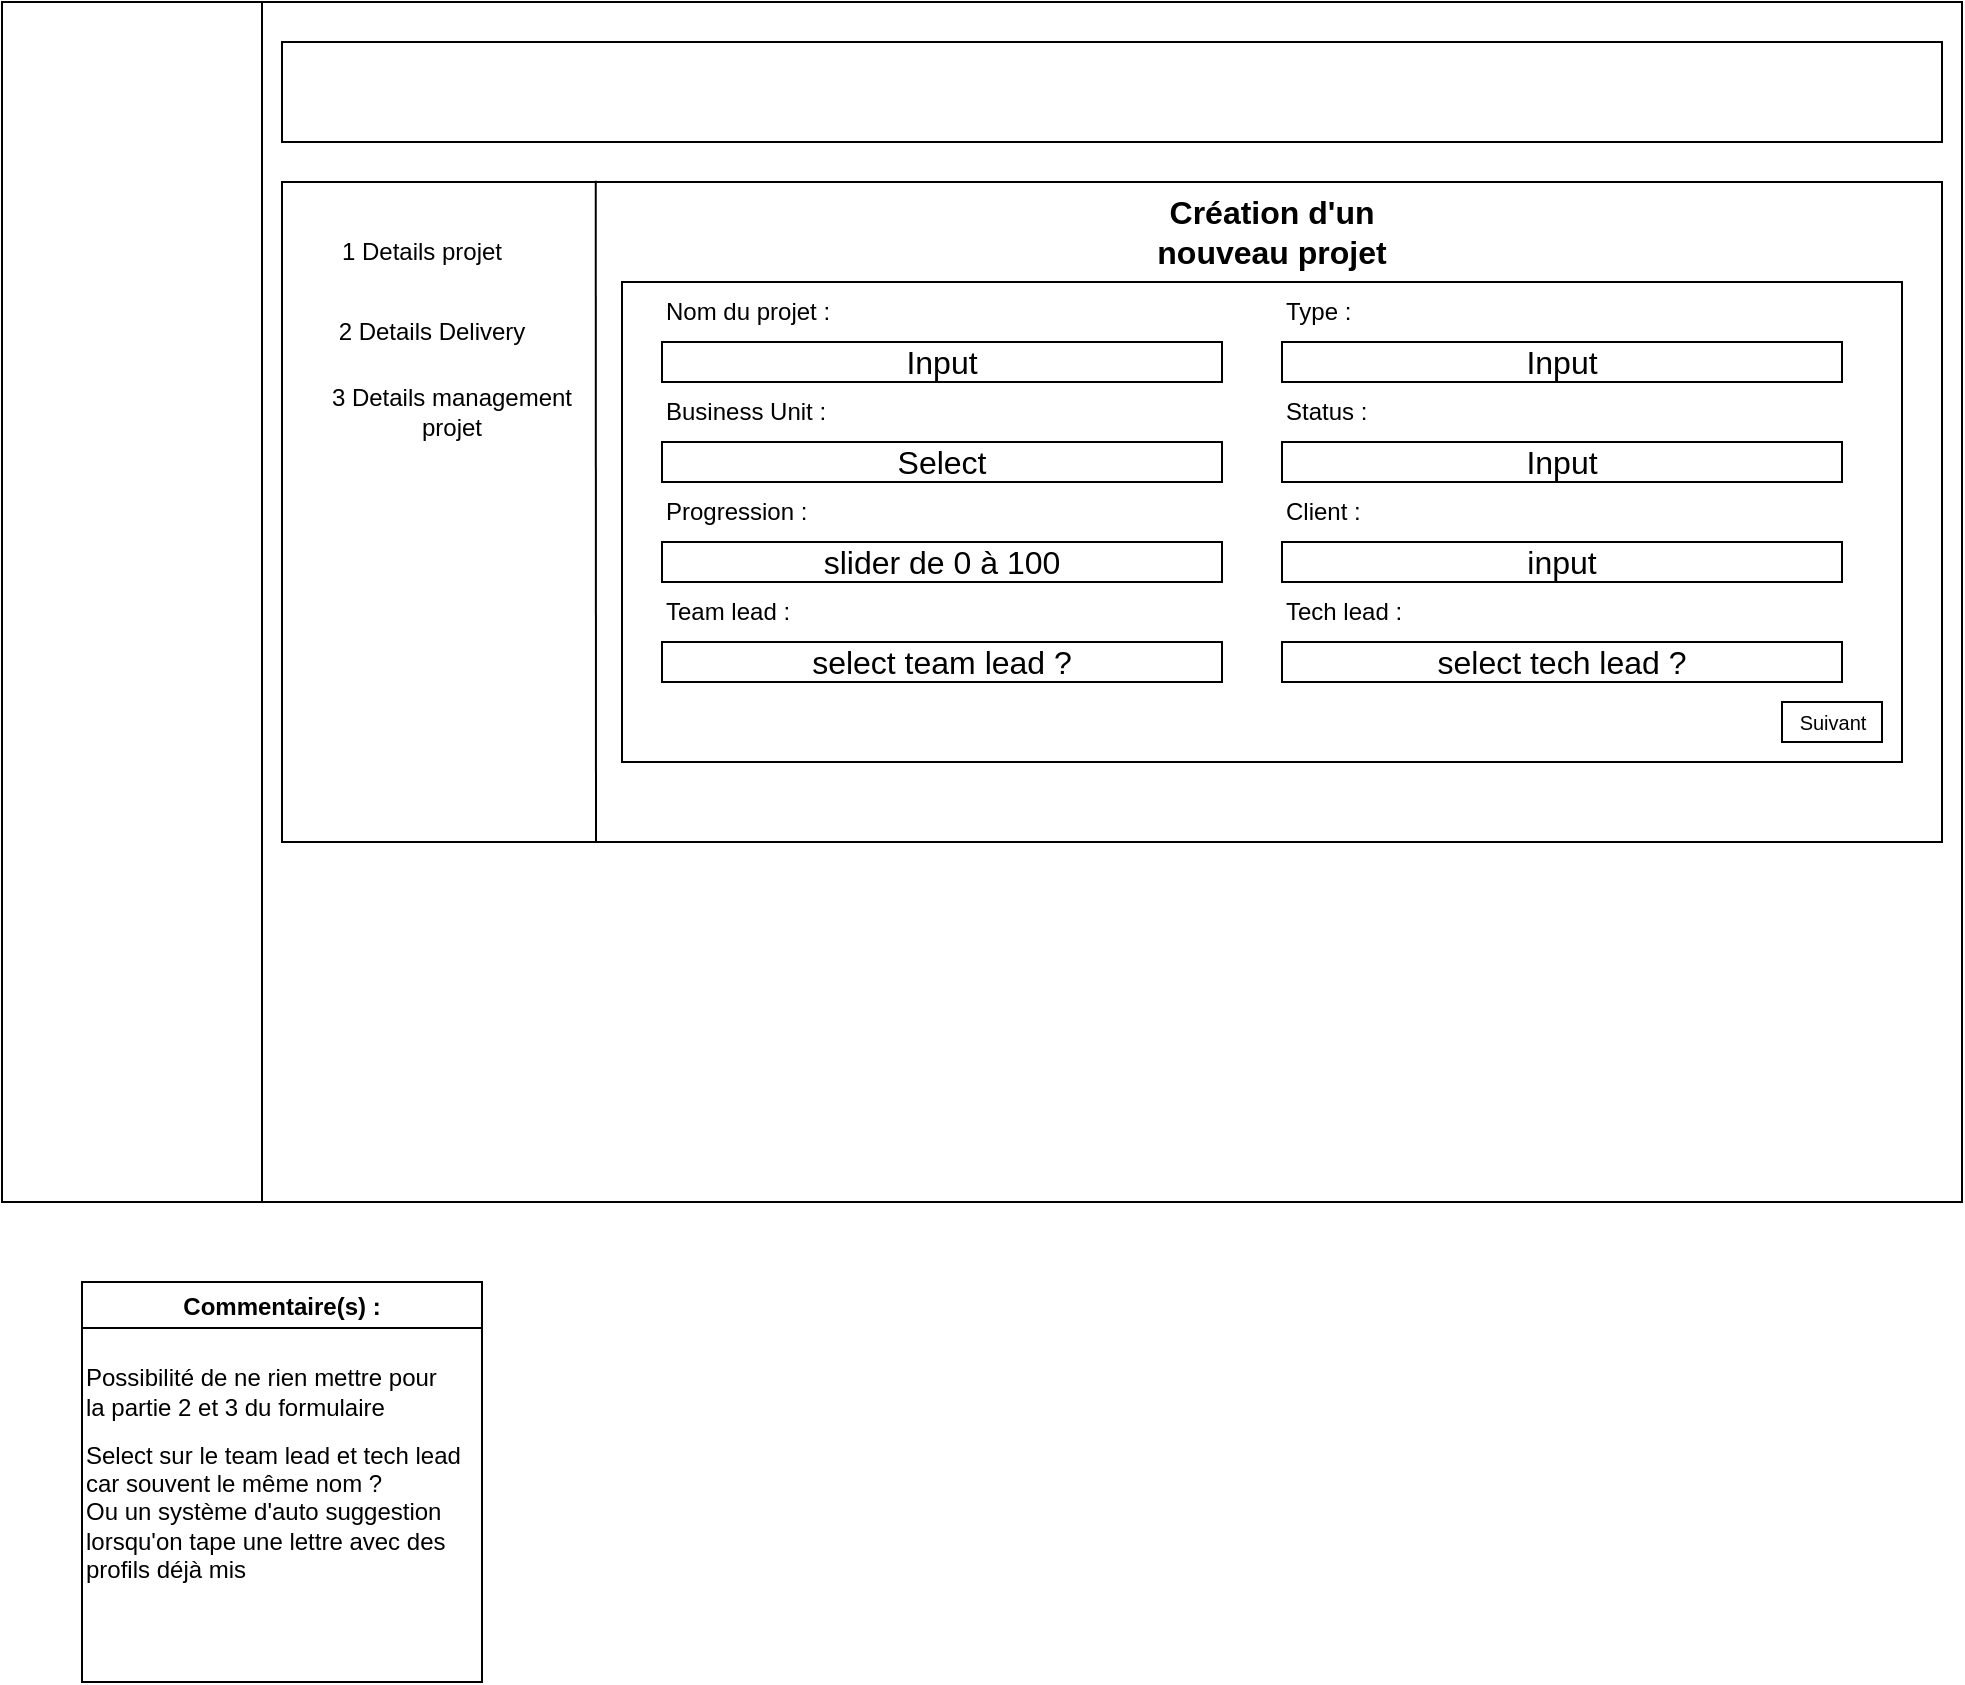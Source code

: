 <mxfile version="18.0.5" type="github" pages="5">
  <diagram id="XTWDKkHD8NIvJi7anhm-" name="Ajout projet form">
    <mxGraphModel dx="1140" dy="764" grid="1" gridSize="10" guides="1" tooltips="1" connect="1" arrows="1" fold="1" page="1" pageScale="1" pageWidth="827" pageHeight="1169" math="0" shadow="0">
      <root>
        <mxCell id="0" />
        <mxCell id="1" parent="0" />
        <mxCell id="0LvtlfnahwnpeKzR8rB2-1" value="" style="rounded=0;whiteSpace=wrap;html=1;" vertex="1" parent="1">
          <mxGeometry width="980" height="600" as="geometry" />
        </mxCell>
        <mxCell id="0LvtlfnahwnpeKzR8rB2-2" value="" style="rounded=0;whiteSpace=wrap;html=1;direction=south;" vertex="1" parent="1">
          <mxGeometry width="130" height="600" as="geometry" />
        </mxCell>
        <mxCell id="0LvtlfnahwnpeKzR8rB2-3" value="" style="rounded=0;whiteSpace=wrap;html=1;" vertex="1" parent="1">
          <mxGeometry x="140" y="20" width="830" height="50" as="geometry" />
        </mxCell>
        <mxCell id="0LvtlfnahwnpeKzR8rB2-4" value="" style="rounded=0;whiteSpace=wrap;html=1;" vertex="1" parent="1">
          <mxGeometry x="140" y="90" width="830" height="330" as="geometry" />
        </mxCell>
        <mxCell id="0LvtlfnahwnpeKzR8rB2-5" value="" style="endArrow=none;html=1;rounded=0;entryX=0.189;entryY=-0.002;entryDx=0;entryDy=0;entryPerimeter=0;" edge="1" parent="1" target="0LvtlfnahwnpeKzR8rB2-4">
          <mxGeometry width="50" height="50" relative="1" as="geometry">
            <mxPoint x="297" y="420" as="sourcePoint" />
            <mxPoint x="530" y="240" as="targetPoint" />
          </mxGeometry>
        </mxCell>
        <mxCell id="0LvtlfnahwnpeKzR8rB2-6" value="1 Details projet" style="text;html=1;strokeColor=none;fillColor=none;align=center;verticalAlign=middle;whiteSpace=wrap;rounded=0;" vertex="1" parent="1">
          <mxGeometry x="150" y="110" width="120" height="30" as="geometry" />
        </mxCell>
        <mxCell id="0LvtlfnahwnpeKzR8rB2-10" value="2 Details Delivery" style="text;html=1;strokeColor=none;fillColor=none;align=center;verticalAlign=middle;whiteSpace=wrap;rounded=0;" vertex="1" parent="1">
          <mxGeometry x="160" y="150" width="110" height="30" as="geometry" />
        </mxCell>
        <mxCell id="0LvtlfnahwnpeKzR8rB2-11" value="3 Details management projet" style="text;html=1;strokeColor=none;fillColor=none;align=center;verticalAlign=middle;whiteSpace=wrap;rounded=0;" vertex="1" parent="1">
          <mxGeometry x="160" y="190" width="130" height="30" as="geometry" />
        </mxCell>
        <mxCell id="0LvtlfnahwnpeKzR8rB2-12" value="&lt;b&gt;&lt;font style=&quot;font-size: 16px;&quot;&gt;Création d&#39;un nouveau projet&lt;/font&gt;&lt;/b&gt;" style="text;html=1;strokeColor=none;fillColor=none;align=center;verticalAlign=middle;whiteSpace=wrap;rounded=0;" vertex="1" parent="1">
          <mxGeometry x="550" y="100" width="170" height="30" as="geometry" />
        </mxCell>
        <mxCell id="0LvtlfnahwnpeKzR8rB2-13" value="" style="rounded=0;whiteSpace=wrap;html=1;fontSize=16;" vertex="1" parent="1">
          <mxGeometry x="310" y="140" width="640" height="240" as="geometry" />
        </mxCell>
        <mxCell id="0LvtlfnahwnpeKzR8rB2-14" value="Input" style="rounded=0;whiteSpace=wrap;html=1;fontSize=16;" vertex="1" parent="1">
          <mxGeometry x="640" y="170" width="280" height="20" as="geometry" />
        </mxCell>
        <mxCell id="0LvtlfnahwnpeKzR8rB2-15" value="Input" style="rounded=0;whiteSpace=wrap;html=1;fontSize=16;" vertex="1" parent="1">
          <mxGeometry x="330" y="170" width="280" height="20" as="geometry" />
        </mxCell>
        <mxCell id="0LvtlfnahwnpeKzR8rB2-16" value="Select" style="rounded=0;whiteSpace=wrap;html=1;fontSize=16;" vertex="1" parent="1">
          <mxGeometry x="330" y="220" width="280" height="20" as="geometry" />
        </mxCell>
        <mxCell id="0LvtlfnahwnpeKzR8rB2-17" value="slider de 0 à 100" style="rounded=0;whiteSpace=wrap;html=1;fontSize=16;" vertex="1" parent="1">
          <mxGeometry x="330" y="270" width="280" height="20" as="geometry" />
        </mxCell>
        <mxCell id="0LvtlfnahwnpeKzR8rB2-18" value="Input" style="rounded=0;whiteSpace=wrap;html=1;fontSize=16;" vertex="1" parent="1">
          <mxGeometry x="640" y="220" width="280" height="20" as="geometry" />
        </mxCell>
        <mxCell id="0LvtlfnahwnpeKzR8rB2-19" value="select tech lead ?" style="rounded=0;whiteSpace=wrap;html=1;fontSize=16;" vertex="1" parent="1">
          <mxGeometry x="640" y="320" width="280" height="20" as="geometry" />
        </mxCell>
        <mxCell id="0LvtlfnahwnpeKzR8rB2-20" value="select team lead ?" style="rounded=0;whiteSpace=wrap;html=1;fontSize=16;" vertex="1" parent="1">
          <mxGeometry x="330" y="320" width="280" height="20" as="geometry" />
        </mxCell>
        <mxCell id="0LvtlfnahwnpeKzR8rB2-21" value="input" style="rounded=0;whiteSpace=wrap;html=1;fontSize=16;" vertex="1" parent="1">
          <mxGeometry x="640" y="270" width="280" height="20" as="geometry" />
        </mxCell>
        <mxCell id="0LvtlfnahwnpeKzR8rB2-22" value="" style="rounded=0;whiteSpace=wrap;html=1;fontSize=16;" vertex="1" parent="1">
          <mxGeometry x="890" y="350" width="50" height="20" as="geometry" />
        </mxCell>
        <mxCell id="0LvtlfnahwnpeKzR8rB2-23" value="&lt;font style=&quot;font-size: 10px;&quot;&gt;Suivant&lt;/font&gt;" style="text;html=1;strokeColor=none;fillColor=none;align=center;verticalAlign=middle;whiteSpace=wrap;rounded=0;fontSize=16;" vertex="1" parent="1">
          <mxGeometry x="902.5" y="350" width="25" height="15" as="geometry" />
        </mxCell>
        <mxCell id="0LvtlfnahwnpeKzR8rB2-24" value="Nom du projet :" style="text;html=1;strokeColor=none;fillColor=none;align=left;verticalAlign=middle;whiteSpace=wrap;rounded=0;fontSize=12;" vertex="1" parent="1">
          <mxGeometry x="330" y="140" width="100" height="30" as="geometry" />
        </mxCell>
        <mxCell id="0LvtlfnahwnpeKzR8rB2-25" value="Type :" style="text;html=1;strokeColor=none;fillColor=none;align=left;verticalAlign=middle;whiteSpace=wrap;rounded=0;fontSize=12;" vertex="1" parent="1">
          <mxGeometry x="640" y="140" width="60" height="30" as="geometry" />
        </mxCell>
        <mxCell id="0LvtlfnahwnpeKzR8rB2-26" value="Business Unit :" style="text;html=1;strokeColor=none;fillColor=none;align=left;verticalAlign=middle;whiteSpace=wrap;rounded=0;fontSize=12;" vertex="1" parent="1">
          <mxGeometry x="330" y="190" width="90" height="30" as="geometry" />
        </mxCell>
        <mxCell id="0LvtlfnahwnpeKzR8rB2-29" value="Commentaire(s) :" style="swimlane;fontSize=12;" vertex="1" parent="1">
          <mxGeometry x="40" y="640" width="200" height="200" as="geometry" />
        </mxCell>
        <mxCell id="0LvtlfnahwnpeKzR8rB2-30" value="Possibilité de ne rien mettre pour&lt;br&gt;la partie 2 et 3 du formulaire" style="text;html=1;align=left;verticalAlign=middle;resizable=0;points=[];autosize=1;strokeColor=none;fillColor=none;fontSize=12;" vertex="1" parent="0LvtlfnahwnpeKzR8rB2-29">
          <mxGeometry y="40" width="190" height="30" as="geometry" />
        </mxCell>
        <mxCell id="0LvtlfnahwnpeKzR8rB2-33" value="Select sur le team lead et tech lead car souvent le même nom ?&amp;nbsp;&lt;br&gt;Ou un système d&#39;auto suggestion lorsqu&#39;on tape une lettre avec des profils déjà mis" style="text;html=1;strokeColor=none;fillColor=none;align=left;verticalAlign=middle;whiteSpace=wrap;rounded=0;fontSize=12;" vertex="1" parent="0LvtlfnahwnpeKzR8rB2-29">
          <mxGeometry y="100" width="200" height="30" as="geometry" />
        </mxCell>
        <mxCell id="JkNFDQUqN-fL_yg-XW7a-1" value="Status :" style="text;html=1;strokeColor=none;fillColor=none;align=left;verticalAlign=middle;whiteSpace=wrap;rounded=0;fontSize=12;" vertex="1" parent="1">
          <mxGeometry x="640" y="190" width="90" height="30" as="geometry" />
        </mxCell>
        <mxCell id="JkNFDQUqN-fL_yg-XW7a-2" value="Progression :" style="text;html=1;strokeColor=none;fillColor=none;align=left;verticalAlign=middle;whiteSpace=wrap;rounded=0;fontSize=12;" vertex="1" parent="1">
          <mxGeometry x="330" y="240" width="90" height="30" as="geometry" />
        </mxCell>
        <mxCell id="JkNFDQUqN-fL_yg-XW7a-3" value="Client :" style="text;html=1;strokeColor=none;fillColor=none;align=left;verticalAlign=middle;whiteSpace=wrap;rounded=0;fontSize=12;" vertex="1" parent="1">
          <mxGeometry x="640" y="240" width="90" height="30" as="geometry" />
        </mxCell>
        <mxCell id="JkNFDQUqN-fL_yg-XW7a-4" value="Team lead :" style="text;html=1;strokeColor=none;fillColor=none;align=left;verticalAlign=middle;whiteSpace=wrap;rounded=0;fontSize=12;" vertex="1" parent="1">
          <mxGeometry x="330" y="290" width="90" height="30" as="geometry" />
        </mxCell>
        <mxCell id="JkNFDQUqN-fL_yg-XW7a-5" value="Tech lead :" style="text;html=1;strokeColor=none;fillColor=none;align=left;verticalAlign=middle;whiteSpace=wrap;rounded=0;fontSize=12;" vertex="1" parent="1">
          <mxGeometry x="640" y="290" width="90" height="30" as="geometry" />
        </mxCell>
      </root>
    </mxGraphModel>
  </diagram>
  <diagram name="Ajout delivery form page 1" id="PtrUaDlfsZADdT6kNauT">
    <mxGraphModel dx="1140" dy="764" grid="1" gridSize="10" guides="1" tooltips="1" connect="1" arrows="1" fold="1" page="1" pageScale="1" pageWidth="827" pageHeight="1169" math="0" shadow="0">
      <root>
        <mxCell id="0x0xtZt58K3j5AhcBRK0-0" />
        <mxCell id="0x0xtZt58K3j5AhcBRK0-1" parent="0x0xtZt58K3j5AhcBRK0-0" />
        <mxCell id="0x0xtZt58K3j5AhcBRK0-2" value="" style="rounded=0;whiteSpace=wrap;html=1;" vertex="1" parent="0x0xtZt58K3j5AhcBRK0-1">
          <mxGeometry width="980" height="600" as="geometry" />
        </mxCell>
        <mxCell id="0x0xtZt58K3j5AhcBRK0-3" value="" style="rounded=0;whiteSpace=wrap;html=1;direction=south;" vertex="1" parent="0x0xtZt58K3j5AhcBRK0-1">
          <mxGeometry width="130" height="600" as="geometry" />
        </mxCell>
        <mxCell id="0x0xtZt58K3j5AhcBRK0-4" value="" style="rounded=0;whiteSpace=wrap;html=1;" vertex="1" parent="0x0xtZt58K3j5AhcBRK0-1">
          <mxGeometry x="140" y="20" width="830" height="50" as="geometry" />
        </mxCell>
        <mxCell id="0x0xtZt58K3j5AhcBRK0-5" value="" style="rounded=0;whiteSpace=wrap;html=1;" vertex="1" parent="0x0xtZt58K3j5AhcBRK0-1">
          <mxGeometry x="140" y="90" width="830" height="330" as="geometry" />
        </mxCell>
        <mxCell id="0x0xtZt58K3j5AhcBRK0-6" value="" style="endArrow=none;html=1;rounded=0;entryX=0.189;entryY=-0.002;entryDx=0;entryDy=0;entryPerimeter=0;" edge="1" parent="0x0xtZt58K3j5AhcBRK0-1" target="0x0xtZt58K3j5AhcBRK0-5">
          <mxGeometry width="50" height="50" relative="1" as="geometry">
            <mxPoint x="297" y="420" as="sourcePoint" />
            <mxPoint x="530" y="240" as="targetPoint" />
          </mxGeometry>
        </mxCell>
        <mxCell id="0x0xtZt58K3j5AhcBRK0-7" value="1 Information" style="text;html=1;strokeColor=none;fillColor=none;align=left;verticalAlign=middle;whiteSpace=wrap;rounded=0;" vertex="1" parent="0x0xtZt58K3j5AhcBRK0-1">
          <mxGeometry x="160" y="120" width="100" height="30" as="geometry" />
        </mxCell>
        <mxCell id="0x0xtZt58K3j5AhcBRK0-8" value="2 Delivery prévue" style="text;html=1;strokeColor=none;fillColor=none;align=left;verticalAlign=middle;whiteSpace=wrap;rounded=0;" vertex="1" parent="0x0xtZt58K3j5AhcBRK0-1">
          <mxGeometry x="160" y="150" width="110" height="30" as="geometry" />
        </mxCell>
        <mxCell id="0x0xtZt58K3j5AhcBRK0-9" value="&lt;b&gt;&lt;font style=&quot;font-size: 16px;&quot;&gt;Création d&#39;un nouveau delivery&lt;/font&gt;&lt;/b&gt;" style="text;html=1;strokeColor=none;fillColor=none;align=center;verticalAlign=middle;whiteSpace=wrap;rounded=0;" vertex="1" parent="0x0xtZt58K3j5AhcBRK0-1">
          <mxGeometry x="550" y="100" width="170" height="30" as="geometry" />
        </mxCell>
        <mxCell id="0x0xtZt58K3j5AhcBRK0-10" value="" style="rounded=0;whiteSpace=wrap;html=1;fontSize=16;" vertex="1" parent="0x0xtZt58K3j5AhcBRK0-1">
          <mxGeometry x="310" y="140" width="640" height="240" as="geometry" />
        </mxCell>
        <mxCell id="0x0xtZt58K3j5AhcBRK0-11" value="select" style="rounded=0;whiteSpace=wrap;html=1;fontSize=16;" vertex="1" parent="0x0xtZt58K3j5AhcBRK0-1">
          <mxGeometry x="330" y="170" width="280" height="20" as="geometry" />
        </mxCell>
        <mxCell id="0x0xtZt58K3j5AhcBRK0-12" value="select" style="rounded=0;whiteSpace=wrap;html=1;fontSize=16;" vertex="1" parent="0x0xtZt58K3j5AhcBRK0-1">
          <mxGeometry x="330" y="220" width="280" height="20" as="geometry" />
        </mxCell>
        <mxCell id="0x0xtZt58K3j5AhcBRK0-13" value="Input" style="rounded=0;whiteSpace=wrap;html=1;fontSize=16;" vertex="1" parent="0x0xtZt58K3j5AhcBRK0-1">
          <mxGeometry x="640" y="220" width="280" height="20" as="geometry" />
        </mxCell>
        <mxCell id="0x0xtZt58K3j5AhcBRK0-14" value="Select projet existant" style="rounded=0;whiteSpace=wrap;html=1;fontSize=16;" vertex="1" parent="0x0xtZt58K3j5AhcBRK0-1">
          <mxGeometry x="640" y="170" width="280" height="20" as="geometry" />
        </mxCell>
        <mxCell id="0x0xtZt58K3j5AhcBRK0-16" value="" style="rounded=0;whiteSpace=wrap;html=1;fontSize=16;" vertex="1" parent="0x0xtZt58K3j5AhcBRK0-1">
          <mxGeometry x="890" y="350" width="50" height="20" as="geometry" />
        </mxCell>
        <mxCell id="0x0xtZt58K3j5AhcBRK0-17" value="&lt;font style=&quot;font-size: 10px;&quot;&gt;Suivant&lt;/font&gt;" style="text;html=1;strokeColor=none;fillColor=none;align=center;verticalAlign=middle;whiteSpace=wrap;rounded=0;fontSize=16;" vertex="1" parent="0x0xtZt58K3j5AhcBRK0-1">
          <mxGeometry x="902.5" y="350" width="25" height="15" as="geometry" />
        </mxCell>
        <mxCell id="0x0xtZt58K3j5AhcBRK0-18" value="Type achievement :" style="text;html=1;strokeColor=none;fillColor=none;align=left;verticalAlign=middle;whiteSpace=wrap;rounded=0;fontSize=12;" vertex="1" parent="0x0xtZt58K3j5AhcBRK0-1">
          <mxGeometry x="330" y="140" width="140" height="30" as="geometry" />
        </mxCell>
        <mxCell id="0x0xtZt58K3j5AhcBRK0-19" value="Hold Type :" style="text;html=1;strokeColor=none;fillColor=none;align=left;verticalAlign=middle;whiteSpace=wrap;rounded=0;fontSize=12;" vertex="1" parent="0x0xtZt58K3j5AhcBRK0-1">
          <mxGeometry x="330" y="190" width="160" height="30" as="geometry" />
        </mxCell>
        <mxCell id="0x0xtZt58K3j5AhcBRK0-20" value="Commentaire(s) :" style="swimlane;fontSize=12;" vertex="1" parent="0x0xtZt58K3j5AhcBRK0-1">
          <mxGeometry x="40" y="640" width="200" height="200" as="geometry" />
        </mxCell>
        <mxCell id="0x0xtZt58K3j5AhcBRK0-21" value="Possibilité de ne rien mettre pour&lt;br&gt;la partie 2 et 3 du formulaire" style="text;html=1;align=left;verticalAlign=middle;resizable=0;points=[];autosize=1;strokeColor=none;fillColor=none;fontSize=12;" vertex="1" parent="0x0xtZt58K3j5AhcBRK0-20">
          <mxGeometry y="40" width="190" height="30" as="geometry" />
        </mxCell>
        <mxCell id="0x0xtZt58K3j5AhcBRK0-22" value="Select sur le team lead et tech lead car souvent le même nom ?&amp;nbsp;&lt;br&gt;Ou un système d&#39;auto suggestion lorsqu&#39;on tape une lettre avec des profils déjà mis" style="text;html=1;strokeColor=none;fillColor=none;align=left;verticalAlign=middle;whiteSpace=wrap;rounded=0;fontSize=12;" vertex="1" parent="0x0xtZt58K3j5AhcBRK0-20">
          <mxGeometry y="100" width="200" height="30" as="geometry" />
        </mxCell>
        <mxCell id="0x0xtZt58K3j5AhcBRK0-23" value="Sélection du projet :" style="text;html=1;strokeColor=none;fillColor=none;align=left;verticalAlign=middle;whiteSpace=wrap;rounded=0;fontSize=12;" vertex="1" parent="0x0xtZt58K3j5AhcBRK0-1">
          <mxGeometry x="640" y="140" width="160" height="30" as="geometry" />
        </mxCell>
        <mxCell id="0x0xtZt58K3j5AhcBRK0-24" value="Details Hold Type :" style="text;html=1;strokeColor=none;fillColor=none;align=left;verticalAlign=middle;whiteSpace=wrap;rounded=0;fontSize=12;" vertex="1" parent="0x0xtZt58K3j5AhcBRK0-1">
          <mxGeometry x="640" y="190" width="160" height="30" as="geometry" />
        </mxCell>
        <mxCell id="0x0xtZt58K3j5AhcBRK0-26" value="3 Delivery réelle" style="text;html=1;strokeColor=none;fillColor=none;align=left;verticalAlign=middle;whiteSpace=wrap;rounded=0;fontSize=12;" vertex="1" parent="0x0xtZt58K3j5AhcBRK0-1">
          <mxGeometry x="160" y="180" width="100" height="30" as="geometry" />
        </mxCell>
      </root>
    </mxGraphModel>
  </diagram>
  <diagram name="Ajout delivery form page 2" id="sAstQkGhN9S0XuW0jKdB">
    <mxGraphModel dx="1140" dy="764" grid="1" gridSize="10" guides="1" tooltips="1" connect="1" arrows="1" fold="1" page="1" pageScale="1" pageWidth="827" pageHeight="1169" math="0" shadow="0">
      <root>
        <mxCell id="PTnlp1-9Anv-19as_KAO-0" />
        <mxCell id="PTnlp1-9Anv-19as_KAO-1" parent="PTnlp1-9Anv-19as_KAO-0" />
        <mxCell id="PTnlp1-9Anv-19as_KAO-2" value="" style="rounded=0;whiteSpace=wrap;html=1;" vertex="1" parent="PTnlp1-9Anv-19as_KAO-1">
          <mxGeometry width="980" height="600" as="geometry" />
        </mxCell>
        <mxCell id="PTnlp1-9Anv-19as_KAO-3" value="" style="rounded=0;whiteSpace=wrap;html=1;direction=south;" vertex="1" parent="PTnlp1-9Anv-19as_KAO-1">
          <mxGeometry width="130" height="600" as="geometry" />
        </mxCell>
        <mxCell id="PTnlp1-9Anv-19as_KAO-4" value="" style="rounded=0;whiteSpace=wrap;html=1;" vertex="1" parent="PTnlp1-9Anv-19as_KAO-1">
          <mxGeometry x="140" y="20" width="830" height="50" as="geometry" />
        </mxCell>
        <mxCell id="PTnlp1-9Anv-19as_KAO-5" value="" style="rounded=0;whiteSpace=wrap;html=1;" vertex="1" parent="PTnlp1-9Anv-19as_KAO-1">
          <mxGeometry x="140" y="90" width="830" height="330" as="geometry" />
        </mxCell>
        <mxCell id="PTnlp1-9Anv-19as_KAO-6" value="" style="endArrow=none;html=1;rounded=0;entryX=0.189;entryY=-0.002;entryDx=0;entryDy=0;entryPerimeter=0;" edge="1" parent="PTnlp1-9Anv-19as_KAO-1" target="PTnlp1-9Anv-19as_KAO-5">
          <mxGeometry width="50" height="50" relative="1" as="geometry">
            <mxPoint x="297" y="420" as="sourcePoint" />
            <mxPoint x="530" y="240" as="targetPoint" />
          </mxGeometry>
        </mxCell>
        <mxCell id="PTnlp1-9Anv-19as_KAO-7" value="1 Information" style="text;html=1;strokeColor=none;fillColor=none;align=left;verticalAlign=middle;whiteSpace=wrap;rounded=0;" vertex="1" parent="PTnlp1-9Anv-19as_KAO-1">
          <mxGeometry x="160" y="120" width="100" height="30" as="geometry" />
        </mxCell>
        <mxCell id="PTnlp1-9Anv-19as_KAO-8" value="2 Delivery prévue" style="text;html=1;strokeColor=none;fillColor=none;align=left;verticalAlign=middle;whiteSpace=wrap;rounded=0;" vertex="1" parent="PTnlp1-9Anv-19as_KAO-1">
          <mxGeometry x="160" y="150" width="110" height="30" as="geometry" />
        </mxCell>
        <mxCell id="PTnlp1-9Anv-19as_KAO-10" value="&lt;b&gt;&lt;font style=&quot;font-size: 16px;&quot;&gt;Création d&#39;un nouveau delivery&lt;/font&gt;&lt;/b&gt;" style="text;html=1;strokeColor=none;fillColor=none;align=center;verticalAlign=middle;whiteSpace=wrap;rounded=0;" vertex="1" parent="PTnlp1-9Anv-19as_KAO-1">
          <mxGeometry x="550" y="100" width="170" height="30" as="geometry" />
        </mxCell>
        <mxCell id="PTnlp1-9Anv-19as_KAO-11" value="" style="rounded=0;whiteSpace=wrap;html=1;fontSize=16;" vertex="1" parent="PTnlp1-9Anv-19as_KAO-1">
          <mxGeometry x="310" y="140" width="640" height="240" as="geometry" />
        </mxCell>
        <mxCell id="PTnlp1-9Anv-19as_KAO-12" value="Date picker" style="rounded=0;whiteSpace=wrap;html=1;fontSize=16;" vertex="1" parent="PTnlp1-9Anv-19as_KAO-1">
          <mxGeometry x="330" y="170" width="280" height="20" as="geometry" />
        </mxCell>
        <mxCell id="PTnlp1-9Anv-19as_KAO-14" value="Date picker" style="rounded=0;whiteSpace=wrap;html=1;fontSize=16;" vertex="1" parent="PTnlp1-9Anv-19as_KAO-1">
          <mxGeometry x="330" y="220" width="280" height="20" as="geometry" />
        </mxCell>
        <mxCell id="PTnlp1-9Anv-19as_KAO-15" value="Input" style="rounded=0;whiteSpace=wrap;html=1;fontSize=16;" vertex="1" parent="PTnlp1-9Anv-19as_KAO-1">
          <mxGeometry x="640" y="220" width="280" height="20" as="geometry" />
        </mxCell>
        <mxCell id="PTnlp1-9Anv-19as_KAO-16" value="Date picker" style="rounded=0;whiteSpace=wrap;html=1;fontSize=16;" vertex="1" parent="PTnlp1-9Anv-19as_KAO-1">
          <mxGeometry x="640" y="170" width="280" height="20" as="geometry" />
        </mxCell>
        <mxCell id="PTnlp1-9Anv-19as_KAO-19" value="input" style="rounded=0;whiteSpace=wrap;html=1;fontSize=16;" vertex="1" parent="PTnlp1-9Anv-19as_KAO-1">
          <mxGeometry x="330" y="270" width="280" height="20" as="geometry" />
        </mxCell>
        <mxCell id="PTnlp1-9Anv-19as_KAO-20" value="" style="rounded=0;whiteSpace=wrap;html=1;fontSize=16;" vertex="1" parent="PTnlp1-9Anv-19as_KAO-1">
          <mxGeometry x="890" y="350" width="50" height="20" as="geometry" />
        </mxCell>
        <mxCell id="PTnlp1-9Anv-19as_KAO-21" value="&lt;font style=&quot;font-size: 10px;&quot;&gt;Suivant&lt;/font&gt;" style="text;html=1;strokeColor=none;fillColor=none;align=center;verticalAlign=middle;whiteSpace=wrap;rounded=0;fontSize=16;" vertex="1" parent="PTnlp1-9Anv-19as_KAO-1">
          <mxGeometry x="902.5" y="350" width="25" height="15" as="geometry" />
        </mxCell>
        <mxCell id="PTnlp1-9Anv-19as_KAO-23" value="Date de création :" style="text;html=1;strokeColor=none;fillColor=none;align=left;verticalAlign=middle;whiteSpace=wrap;rounded=0;fontSize=12;" vertex="1" parent="PTnlp1-9Anv-19as_KAO-1">
          <mxGeometry x="330" y="140" width="140" height="30" as="geometry" />
        </mxCell>
        <mxCell id="PTnlp1-9Anv-19as_KAO-24" value="Date kickoff prévue :" style="text;html=1;strokeColor=none;fillColor=none;align=left;verticalAlign=middle;whiteSpace=wrap;rounded=0;fontSize=12;" vertex="1" parent="PTnlp1-9Anv-19as_KAO-1">
          <mxGeometry x="330" y="190" width="160" height="30" as="geometry" />
        </mxCell>
        <mxCell id="PTnlp1-9Anv-19as_KAO-25" value="Commentaire(s) :" style="swimlane;fontSize=12;" vertex="1" parent="PTnlp1-9Anv-19as_KAO-1">
          <mxGeometry x="40" y="640" width="200" height="200" as="geometry" />
        </mxCell>
        <mxCell id="PTnlp1-9Anv-19as_KAO-26" value="Possibilité de ne rien mettre pour&lt;br&gt;la partie 2 et 3 du formulaire" style="text;html=1;align=left;verticalAlign=middle;resizable=0;points=[];autosize=1;strokeColor=none;fillColor=none;fontSize=12;" vertex="1" parent="PTnlp1-9Anv-19as_KAO-25">
          <mxGeometry y="40" width="190" height="30" as="geometry" />
        </mxCell>
        <mxCell id="PTnlp1-9Anv-19as_KAO-27" value="Select sur le team lead et tech lead car souvent le même nom ?&amp;nbsp;&lt;br&gt;Ou un système d&#39;auto suggestion lorsqu&#39;on tape une lettre avec des profils déjà mis" style="text;html=1;strokeColor=none;fillColor=none;align=left;verticalAlign=middle;whiteSpace=wrap;rounded=0;fontSize=12;" vertex="1" parent="PTnlp1-9Anv-19as_KAO-25">
          <mxGeometry y="100" width="200" height="30" as="geometry" />
        </mxCell>
        <mxCell id="6_-90spNSi-LKXOiOPZB-0" value="Date de livraison prévue :" style="text;html=1;strokeColor=none;fillColor=none;align=left;verticalAlign=middle;whiteSpace=wrap;rounded=0;fontSize=12;" vertex="1" parent="PTnlp1-9Anv-19as_KAO-1">
          <mxGeometry x="640" y="140" width="160" height="30" as="geometry" />
        </mxCell>
        <mxCell id="6_-90spNSi-LKXOiOPZB-1" value="Version de départ :" style="text;html=1;strokeColor=none;fillColor=none;align=left;verticalAlign=middle;whiteSpace=wrap;rounded=0;fontSize=12;" vertex="1" parent="PTnlp1-9Anv-19as_KAO-1">
          <mxGeometry x="640" y="190" width="160" height="30" as="geometry" />
        </mxCell>
        <mxCell id="6_-90spNSi-LKXOiOPZB-2" value="Nb de répétions de dev prévue :" style="text;html=1;strokeColor=none;fillColor=none;align=left;verticalAlign=middle;whiteSpace=wrap;rounded=0;fontSize=12;" vertex="1" parent="PTnlp1-9Anv-19as_KAO-1">
          <mxGeometry x="330" y="240" width="210" height="30" as="geometry" />
        </mxCell>
        <mxCell id="6_-90spNSi-LKXOiOPZB-3" value="3 Delivery réelle" style="text;html=1;strokeColor=none;fillColor=none;align=left;verticalAlign=middle;whiteSpace=wrap;rounded=0;fontSize=12;" vertex="1" parent="PTnlp1-9Anv-19as_KAO-1">
          <mxGeometry x="160" y="180" width="100" height="30" as="geometry" />
        </mxCell>
      </root>
    </mxGraphModel>
  </diagram>
  <diagram name="Ajout delivery form page 3" id="S4nsIVkm0bKg2LyywG3m">
    <mxGraphModel dx="1140" dy="764" grid="1" gridSize="10" guides="1" tooltips="1" connect="1" arrows="1" fold="1" page="1" pageScale="1" pageWidth="827" pageHeight="1169" math="0" shadow="0">
      <root>
        <mxCell id="MP47B5ZqPaOjw5_JkM9D-0" />
        <mxCell id="MP47B5ZqPaOjw5_JkM9D-1" parent="MP47B5ZqPaOjw5_JkM9D-0" />
        <mxCell id="MP47B5ZqPaOjw5_JkM9D-2" value="" style="rounded=0;whiteSpace=wrap;html=1;" vertex="1" parent="MP47B5ZqPaOjw5_JkM9D-1">
          <mxGeometry width="980" height="600" as="geometry" />
        </mxCell>
        <mxCell id="MP47B5ZqPaOjw5_JkM9D-3" value="" style="rounded=0;whiteSpace=wrap;html=1;direction=south;" vertex="1" parent="MP47B5ZqPaOjw5_JkM9D-1">
          <mxGeometry width="130" height="600" as="geometry" />
        </mxCell>
        <mxCell id="MP47B5ZqPaOjw5_JkM9D-4" value="" style="rounded=0;whiteSpace=wrap;html=1;" vertex="1" parent="MP47B5ZqPaOjw5_JkM9D-1">
          <mxGeometry x="140" y="20" width="830" height="50" as="geometry" />
        </mxCell>
        <mxCell id="MP47B5ZqPaOjw5_JkM9D-5" value="" style="rounded=0;whiteSpace=wrap;html=1;" vertex="1" parent="MP47B5ZqPaOjw5_JkM9D-1">
          <mxGeometry x="140" y="90" width="830" height="330" as="geometry" />
        </mxCell>
        <mxCell id="MP47B5ZqPaOjw5_JkM9D-6" value="" style="endArrow=none;html=1;rounded=0;entryX=0.189;entryY=-0.002;entryDx=0;entryDy=0;entryPerimeter=0;" edge="1" parent="MP47B5ZqPaOjw5_JkM9D-1" target="MP47B5ZqPaOjw5_JkM9D-5">
          <mxGeometry width="50" height="50" relative="1" as="geometry">
            <mxPoint x="297" y="420" as="sourcePoint" />
            <mxPoint x="530" y="240" as="targetPoint" />
          </mxGeometry>
        </mxCell>
        <mxCell id="MP47B5ZqPaOjw5_JkM9D-7" value="1 Information" style="text;html=1;strokeColor=none;fillColor=none;align=left;verticalAlign=middle;whiteSpace=wrap;rounded=0;" vertex="1" parent="MP47B5ZqPaOjw5_JkM9D-1">
          <mxGeometry x="160" y="120" width="100" height="30" as="geometry" />
        </mxCell>
        <mxCell id="MP47B5ZqPaOjw5_JkM9D-8" value="2 Delivery prévue" style="text;html=1;strokeColor=none;fillColor=none;align=left;verticalAlign=middle;whiteSpace=wrap;rounded=0;" vertex="1" parent="MP47B5ZqPaOjw5_JkM9D-1">
          <mxGeometry x="160" y="150" width="110" height="30" as="geometry" />
        </mxCell>
        <mxCell id="MP47B5ZqPaOjw5_JkM9D-9" value="&lt;b&gt;&lt;font style=&quot;font-size: 16px;&quot;&gt;Création d&#39;un nouveau delivery&lt;/font&gt;&lt;/b&gt;" style="text;html=1;strokeColor=none;fillColor=none;align=center;verticalAlign=middle;whiteSpace=wrap;rounded=0;" vertex="1" parent="MP47B5ZqPaOjw5_JkM9D-1">
          <mxGeometry x="550" y="100" width="170" height="30" as="geometry" />
        </mxCell>
        <mxCell id="MP47B5ZqPaOjw5_JkM9D-10" value="" style="rounded=0;whiteSpace=wrap;html=1;fontSize=16;" vertex="1" parent="MP47B5ZqPaOjw5_JkM9D-1">
          <mxGeometry x="310" y="140" width="640" height="240" as="geometry" />
        </mxCell>
        <mxCell id="MP47B5ZqPaOjw5_JkM9D-11" value="Date picker" style="rounded=0;whiteSpace=wrap;html=1;fontSize=16;" vertex="1" parent="MP47B5ZqPaOjw5_JkM9D-1">
          <mxGeometry x="330" y="170" width="280" height="20" as="geometry" />
        </mxCell>
        <mxCell id="MP47B5ZqPaOjw5_JkM9D-12" value="Date picker" style="rounded=0;whiteSpace=wrap;html=1;fontSize=16;" vertex="1" parent="MP47B5ZqPaOjw5_JkM9D-1">
          <mxGeometry x="330" y="270" width="280" height="20" as="geometry" />
        </mxCell>
        <mxCell id="MP47B5ZqPaOjw5_JkM9D-13" value="Input" style="rounded=0;whiteSpace=wrap;html=1;fontSize=16;" vertex="1" parent="MP47B5ZqPaOjw5_JkM9D-1">
          <mxGeometry x="640" y="220" width="280" height="20" as="geometry" />
        </mxCell>
        <mxCell id="MP47B5ZqPaOjw5_JkM9D-14" value="Date picker" style="rounded=0;whiteSpace=wrap;html=1;fontSize=16;" vertex="1" parent="MP47B5ZqPaOjw5_JkM9D-1">
          <mxGeometry x="640" y="170" width="280" height="20" as="geometry" />
        </mxCell>
        <mxCell id="MP47B5ZqPaOjw5_JkM9D-15" value="select" style="rounded=0;whiteSpace=wrap;html=1;fontSize=16;" vertex="1" parent="MP47B5ZqPaOjw5_JkM9D-1">
          <mxGeometry x="330" y="220" width="280" height="20" as="geometry" />
        </mxCell>
        <mxCell id="MP47B5ZqPaOjw5_JkM9D-16" value="" style="rounded=0;whiteSpace=wrap;html=1;fontSize=16;" vertex="1" parent="MP47B5ZqPaOjw5_JkM9D-1">
          <mxGeometry x="890" y="350" width="50" height="20" as="geometry" />
        </mxCell>
        <mxCell id="MP47B5ZqPaOjw5_JkM9D-17" value="&lt;font style=&quot;font-size: 10px;&quot;&gt;Envoyer&lt;/font&gt;" style="text;html=1;strokeColor=none;fillColor=none;align=center;verticalAlign=middle;whiteSpace=wrap;rounded=0;fontSize=16;" vertex="1" parent="MP47B5ZqPaOjw5_JkM9D-1">
          <mxGeometry x="902.5" y="350" width="25" height="15" as="geometry" />
        </mxCell>
        <mxCell id="MP47B5ZqPaOjw5_JkM9D-18" value="Date kickoff réalisée :" style="text;html=1;strokeColor=none;fillColor=none;align=left;verticalAlign=middle;whiteSpace=wrap;rounded=0;fontSize=12;" vertex="1" parent="MP47B5ZqPaOjw5_JkM9D-1">
          <mxGeometry x="330" y="140" width="140" height="30" as="geometry" />
        </mxCell>
        <mxCell id="MP47B5ZqPaOjw5_JkM9D-19" value="Nb de répétitions de dev réelle" style="text;html=1;strokeColor=none;fillColor=none;align=left;verticalAlign=middle;whiteSpace=wrap;rounded=0;fontSize=12;" vertex="1" parent="MP47B5ZqPaOjw5_JkM9D-1">
          <mxGeometry x="330" y="240" width="160" height="30" as="geometry" />
        </mxCell>
        <mxCell id="MP47B5ZqPaOjw5_JkM9D-20" value="Commentaire(s) :" style="swimlane;fontSize=12;" vertex="1" parent="MP47B5ZqPaOjw5_JkM9D-1">
          <mxGeometry x="40" y="640" width="200" height="200" as="geometry" />
        </mxCell>
        <mxCell id="MP47B5ZqPaOjw5_JkM9D-21" value="Possibilité de ne rien mettre pour&lt;br&gt;la partie 2 et 3 du formulaire" style="text;html=1;align=left;verticalAlign=middle;resizable=0;points=[];autosize=1;strokeColor=none;fillColor=none;fontSize=12;" vertex="1" parent="MP47B5ZqPaOjw5_JkM9D-20">
          <mxGeometry y="40" width="190" height="30" as="geometry" />
        </mxCell>
        <mxCell id="MP47B5ZqPaOjw5_JkM9D-22" value="Select sur le team lead et tech lead car souvent le même nom ?&amp;nbsp;&lt;br&gt;Ou un système d&#39;auto suggestion lorsqu&#39;on tape une lettre avec des profils déjà mis" style="text;html=1;strokeColor=none;fillColor=none;align=left;verticalAlign=middle;whiteSpace=wrap;rounded=0;fontSize=12;" vertex="1" parent="MP47B5ZqPaOjw5_JkM9D-20">
          <mxGeometry y="100" width="200" height="30" as="geometry" />
        </mxCell>
        <mxCell id="MP47B5ZqPaOjw5_JkM9D-23" value="Date de livraison réelle:" style="text;html=1;strokeColor=none;fillColor=none;align=left;verticalAlign=middle;whiteSpace=wrap;rounded=0;fontSize=12;" vertex="1" parent="MP47B5ZqPaOjw5_JkM9D-1">
          <mxGeometry x="640" y="140" width="160" height="30" as="geometry" />
        </mxCell>
        <mxCell id="MP47B5ZqPaOjw5_JkM9D-24" value="Version de livraison :" style="text;html=1;strokeColor=none;fillColor=none;align=left;verticalAlign=middle;whiteSpace=wrap;rounded=0;fontSize=12;" vertex="1" parent="MP47B5ZqPaOjw5_JkM9D-1">
          <mxGeometry x="640" y="190" width="160" height="30" as="geometry" />
        </mxCell>
        <mxCell id="MP47B5ZqPaOjw5_JkM9D-25" value="Etat de livraison" style="text;html=1;strokeColor=none;fillColor=none;align=left;verticalAlign=middle;whiteSpace=wrap;rounded=0;fontSize=12;" vertex="1" parent="MP47B5ZqPaOjw5_JkM9D-1">
          <mxGeometry x="330" y="190" width="210" height="30" as="geometry" />
        </mxCell>
        <mxCell id="MP47B5ZqPaOjw5_JkM9D-26" value="3 Delivery réelle" style="text;html=1;strokeColor=none;fillColor=none;align=left;verticalAlign=middle;whiteSpace=wrap;rounded=0;fontSize=12;" vertex="1" parent="MP47B5ZqPaOjw5_JkM9D-1">
          <mxGeometry x="160" y="180" width="100" height="30" as="geometry" />
        </mxCell>
      </root>
    </mxGraphModel>
  </diagram>
  <diagram name="Ajout gestion projet form" id="Jv7gCsr1EOf4s0hSmQ4q">
    <mxGraphModel dx="1140" dy="764" grid="1" gridSize="10" guides="1" tooltips="1" connect="1" arrows="1" fold="1" page="1" pageScale="1" pageWidth="827" pageHeight="1169" math="0" shadow="0">
      <root>
        <mxCell id="FUJq-mpMAKXl-xb4PDSQ-0" />
        <mxCell id="FUJq-mpMAKXl-xb4PDSQ-1" parent="FUJq-mpMAKXl-xb4PDSQ-0" />
        <mxCell id="FUJq-mpMAKXl-xb4PDSQ-2" value="" style="rounded=0;whiteSpace=wrap;html=1;" vertex="1" parent="FUJq-mpMAKXl-xb4PDSQ-1">
          <mxGeometry width="980" height="600" as="geometry" />
        </mxCell>
        <mxCell id="FUJq-mpMAKXl-xb4PDSQ-3" value="" style="rounded=0;whiteSpace=wrap;html=1;direction=south;" vertex="1" parent="FUJq-mpMAKXl-xb4PDSQ-1">
          <mxGeometry width="130" height="600" as="geometry" />
        </mxCell>
        <mxCell id="FUJq-mpMAKXl-xb4PDSQ-4" value="" style="rounded=0;whiteSpace=wrap;html=1;" vertex="1" parent="FUJq-mpMAKXl-xb4PDSQ-1">
          <mxGeometry x="140" y="20" width="830" height="50" as="geometry" />
        </mxCell>
        <mxCell id="FUJq-mpMAKXl-xb4PDSQ-5" value="" style="rounded=0;whiteSpace=wrap;html=1;" vertex="1" parent="FUJq-mpMAKXl-xb4PDSQ-1">
          <mxGeometry x="140" y="90" width="830" height="330" as="geometry" />
        </mxCell>
        <mxCell id="FUJq-mpMAKXl-xb4PDSQ-6" value="" style="endArrow=none;html=1;rounded=0;entryX=0.189;entryY=-0.002;entryDx=0;entryDy=0;entryPerimeter=0;" edge="1" parent="FUJq-mpMAKXl-xb4PDSQ-1" target="FUJq-mpMAKXl-xb4PDSQ-5">
          <mxGeometry width="50" height="50" relative="1" as="geometry">
            <mxPoint x="297" y="420" as="sourcePoint" />
            <mxPoint x="530" y="240" as="targetPoint" />
          </mxGeometry>
        </mxCell>
        <mxCell id="FUJq-mpMAKXl-xb4PDSQ-7" value="1 Details projet" style="text;html=1;strokeColor=none;fillColor=none;align=center;verticalAlign=middle;whiteSpace=wrap;rounded=0;" vertex="1" parent="FUJq-mpMAKXl-xb4PDSQ-1">
          <mxGeometry x="150" y="110" width="120" height="30" as="geometry" />
        </mxCell>
        <mxCell id="FUJq-mpMAKXl-xb4PDSQ-8" value="2 Details Delivery" style="text;html=1;strokeColor=none;fillColor=none;align=center;verticalAlign=middle;whiteSpace=wrap;rounded=0;" vertex="1" parent="FUJq-mpMAKXl-xb4PDSQ-1">
          <mxGeometry x="160" y="150" width="110" height="30" as="geometry" />
        </mxCell>
        <mxCell id="FUJq-mpMAKXl-xb4PDSQ-9" value="3 Details management projet" style="text;html=1;strokeColor=none;fillColor=none;align=center;verticalAlign=middle;whiteSpace=wrap;rounded=0;" vertex="1" parent="FUJq-mpMAKXl-xb4PDSQ-1">
          <mxGeometry x="160" y="190" width="130" height="30" as="geometry" />
        </mxCell>
        <mxCell id="FUJq-mpMAKXl-xb4PDSQ-10" value="&lt;b&gt;&lt;font style=&quot;font-size: 16px;&quot;&gt;Création d&#39;un nouveau projet&lt;/font&gt;&lt;/b&gt;" style="text;html=1;strokeColor=none;fillColor=none;align=center;verticalAlign=middle;whiteSpace=wrap;rounded=0;" vertex="1" parent="FUJq-mpMAKXl-xb4PDSQ-1">
          <mxGeometry x="550" y="100" width="170" height="30" as="geometry" />
        </mxCell>
        <mxCell id="FUJq-mpMAKXl-xb4PDSQ-11" value="" style="rounded=0;whiteSpace=wrap;html=1;fontSize=16;" vertex="1" parent="FUJq-mpMAKXl-xb4PDSQ-1">
          <mxGeometry x="310" y="140" width="640" height="240" as="geometry" />
        </mxCell>
        <mxCell id="FUJq-mpMAKXl-xb4PDSQ-12" value="Input" style="rounded=0;whiteSpace=wrap;html=1;fontSize=16;" vertex="1" parent="FUJq-mpMAKXl-xb4PDSQ-1">
          <mxGeometry x="640" y="170" width="280" height="20" as="geometry" />
        </mxCell>
        <mxCell id="FUJq-mpMAKXl-xb4PDSQ-13" value="Input" style="rounded=0;whiteSpace=wrap;html=1;fontSize=16;" vertex="1" parent="FUJq-mpMAKXl-xb4PDSQ-1">
          <mxGeometry x="330" y="170" width="280" height="20" as="geometry" />
        </mxCell>
        <mxCell id="FUJq-mpMAKXl-xb4PDSQ-14" value="Select" style="rounded=0;whiteSpace=wrap;html=1;fontSize=16;" vertex="1" parent="FUJq-mpMAKXl-xb4PDSQ-1">
          <mxGeometry x="330" y="220" width="280" height="20" as="geometry" />
        </mxCell>
        <mxCell id="FUJq-mpMAKXl-xb4PDSQ-15" value="slider de 0 à 100" style="rounded=0;whiteSpace=wrap;html=1;fontSize=16;" vertex="1" parent="FUJq-mpMAKXl-xb4PDSQ-1">
          <mxGeometry x="330" y="270" width="280" height="20" as="geometry" />
        </mxCell>
        <mxCell id="FUJq-mpMAKXl-xb4PDSQ-16" value="Input" style="rounded=0;whiteSpace=wrap;html=1;fontSize=16;" vertex="1" parent="FUJq-mpMAKXl-xb4PDSQ-1">
          <mxGeometry x="640" y="220" width="280" height="20" as="geometry" />
        </mxCell>
        <mxCell id="FUJq-mpMAKXl-xb4PDSQ-17" value="select tech lead ?" style="rounded=0;whiteSpace=wrap;html=1;fontSize=16;" vertex="1" parent="FUJq-mpMAKXl-xb4PDSQ-1">
          <mxGeometry x="640" y="320" width="280" height="20" as="geometry" />
        </mxCell>
        <mxCell id="FUJq-mpMAKXl-xb4PDSQ-18" value="select team lead ?" style="rounded=0;whiteSpace=wrap;html=1;fontSize=16;" vertex="1" parent="FUJq-mpMAKXl-xb4PDSQ-1">
          <mxGeometry x="330" y="320" width="280" height="20" as="geometry" />
        </mxCell>
        <mxCell id="FUJq-mpMAKXl-xb4PDSQ-19" value="input" style="rounded=0;whiteSpace=wrap;html=1;fontSize=16;" vertex="1" parent="FUJq-mpMAKXl-xb4PDSQ-1">
          <mxGeometry x="640" y="270" width="280" height="20" as="geometry" />
        </mxCell>
        <mxCell id="FUJq-mpMAKXl-xb4PDSQ-20" value="" style="rounded=0;whiteSpace=wrap;html=1;fontSize=16;" vertex="1" parent="FUJq-mpMAKXl-xb4PDSQ-1">
          <mxGeometry x="890" y="350" width="50" height="20" as="geometry" />
        </mxCell>
        <mxCell id="FUJq-mpMAKXl-xb4PDSQ-21" value="&lt;font style=&quot;font-size: 10px;&quot;&gt;Suivant&lt;/font&gt;" style="text;html=1;strokeColor=none;fillColor=none;align=center;verticalAlign=middle;whiteSpace=wrap;rounded=0;fontSize=16;" vertex="1" parent="FUJq-mpMAKXl-xb4PDSQ-1">
          <mxGeometry x="902.5" y="350" width="25" height="15" as="geometry" />
        </mxCell>
        <mxCell id="FUJq-mpMAKXl-xb4PDSQ-22" value="Nom du projet :" style="text;html=1;strokeColor=none;fillColor=none;align=left;verticalAlign=middle;whiteSpace=wrap;rounded=0;fontSize=12;" vertex="1" parent="FUJq-mpMAKXl-xb4PDSQ-1">
          <mxGeometry x="330" y="140" width="100" height="30" as="geometry" />
        </mxCell>
        <mxCell id="FUJq-mpMAKXl-xb4PDSQ-23" value="Type :" style="text;html=1;strokeColor=none;fillColor=none;align=left;verticalAlign=middle;whiteSpace=wrap;rounded=0;fontSize=12;" vertex="1" parent="FUJq-mpMAKXl-xb4PDSQ-1">
          <mxGeometry x="640" y="140" width="60" height="30" as="geometry" />
        </mxCell>
        <mxCell id="FUJq-mpMAKXl-xb4PDSQ-24" value="Business Unit :" style="text;html=1;strokeColor=none;fillColor=none;align=left;verticalAlign=middle;whiteSpace=wrap;rounded=0;fontSize=12;" vertex="1" parent="FUJq-mpMAKXl-xb4PDSQ-1">
          <mxGeometry x="330" y="190" width="90" height="30" as="geometry" />
        </mxCell>
        <mxCell id="FUJq-mpMAKXl-xb4PDSQ-25" value="Commentaire(s) :" style="swimlane;fontSize=12;" vertex="1" parent="FUJq-mpMAKXl-xb4PDSQ-1">
          <mxGeometry x="40" y="640" width="200" height="200" as="geometry" />
        </mxCell>
        <mxCell id="FUJq-mpMAKXl-xb4PDSQ-26" value="Possibilité de ne rien mettre pour&lt;br&gt;la partie 2 et 3 du formulaire" style="text;html=1;align=left;verticalAlign=middle;resizable=0;points=[];autosize=1;strokeColor=none;fillColor=none;fontSize=12;" vertex="1" parent="FUJq-mpMAKXl-xb4PDSQ-25">
          <mxGeometry y="40" width="190" height="30" as="geometry" />
        </mxCell>
        <mxCell id="FUJq-mpMAKXl-xb4PDSQ-27" value="Select sur le team lead et tech lead car souvent le même nom ?&amp;nbsp;&lt;br&gt;Ou un système d&#39;auto suggestion lorsqu&#39;on tape une lettre avec des profils déjà mis" style="text;html=1;strokeColor=none;fillColor=none;align=left;verticalAlign=middle;whiteSpace=wrap;rounded=0;fontSize=12;" vertex="1" parent="FUJq-mpMAKXl-xb4PDSQ-25">
          <mxGeometry y="100" width="200" height="30" as="geometry" />
        </mxCell>
        <mxCell id="FUJq-mpMAKXl-xb4PDSQ-28" value="Status :" style="text;html=1;strokeColor=none;fillColor=none;align=left;verticalAlign=middle;whiteSpace=wrap;rounded=0;fontSize=12;" vertex="1" parent="FUJq-mpMAKXl-xb4PDSQ-1">
          <mxGeometry x="640" y="190" width="90" height="30" as="geometry" />
        </mxCell>
        <mxCell id="FUJq-mpMAKXl-xb4PDSQ-29" value="Progression :" style="text;html=1;strokeColor=none;fillColor=none;align=left;verticalAlign=middle;whiteSpace=wrap;rounded=0;fontSize=12;" vertex="1" parent="FUJq-mpMAKXl-xb4PDSQ-1">
          <mxGeometry x="330" y="240" width="90" height="30" as="geometry" />
        </mxCell>
        <mxCell id="FUJq-mpMAKXl-xb4PDSQ-30" value="Client :" style="text;html=1;strokeColor=none;fillColor=none;align=left;verticalAlign=middle;whiteSpace=wrap;rounded=0;fontSize=12;" vertex="1" parent="FUJq-mpMAKXl-xb4PDSQ-1">
          <mxGeometry x="640" y="240" width="90" height="30" as="geometry" />
        </mxCell>
        <mxCell id="FUJq-mpMAKXl-xb4PDSQ-31" value="Team lead :" style="text;html=1;strokeColor=none;fillColor=none;align=left;verticalAlign=middle;whiteSpace=wrap;rounded=0;fontSize=12;" vertex="1" parent="FUJq-mpMAKXl-xb4PDSQ-1">
          <mxGeometry x="330" y="290" width="90" height="30" as="geometry" />
        </mxCell>
        <mxCell id="FUJq-mpMAKXl-xb4PDSQ-32" value="Tech lead :" style="text;html=1;strokeColor=none;fillColor=none;align=left;verticalAlign=middle;whiteSpace=wrap;rounded=0;fontSize=12;" vertex="1" parent="FUJq-mpMAKXl-xb4PDSQ-1">
          <mxGeometry x="640" y="290" width="90" height="30" as="geometry" />
        </mxCell>
      </root>
    </mxGraphModel>
  </diagram>
</mxfile>
